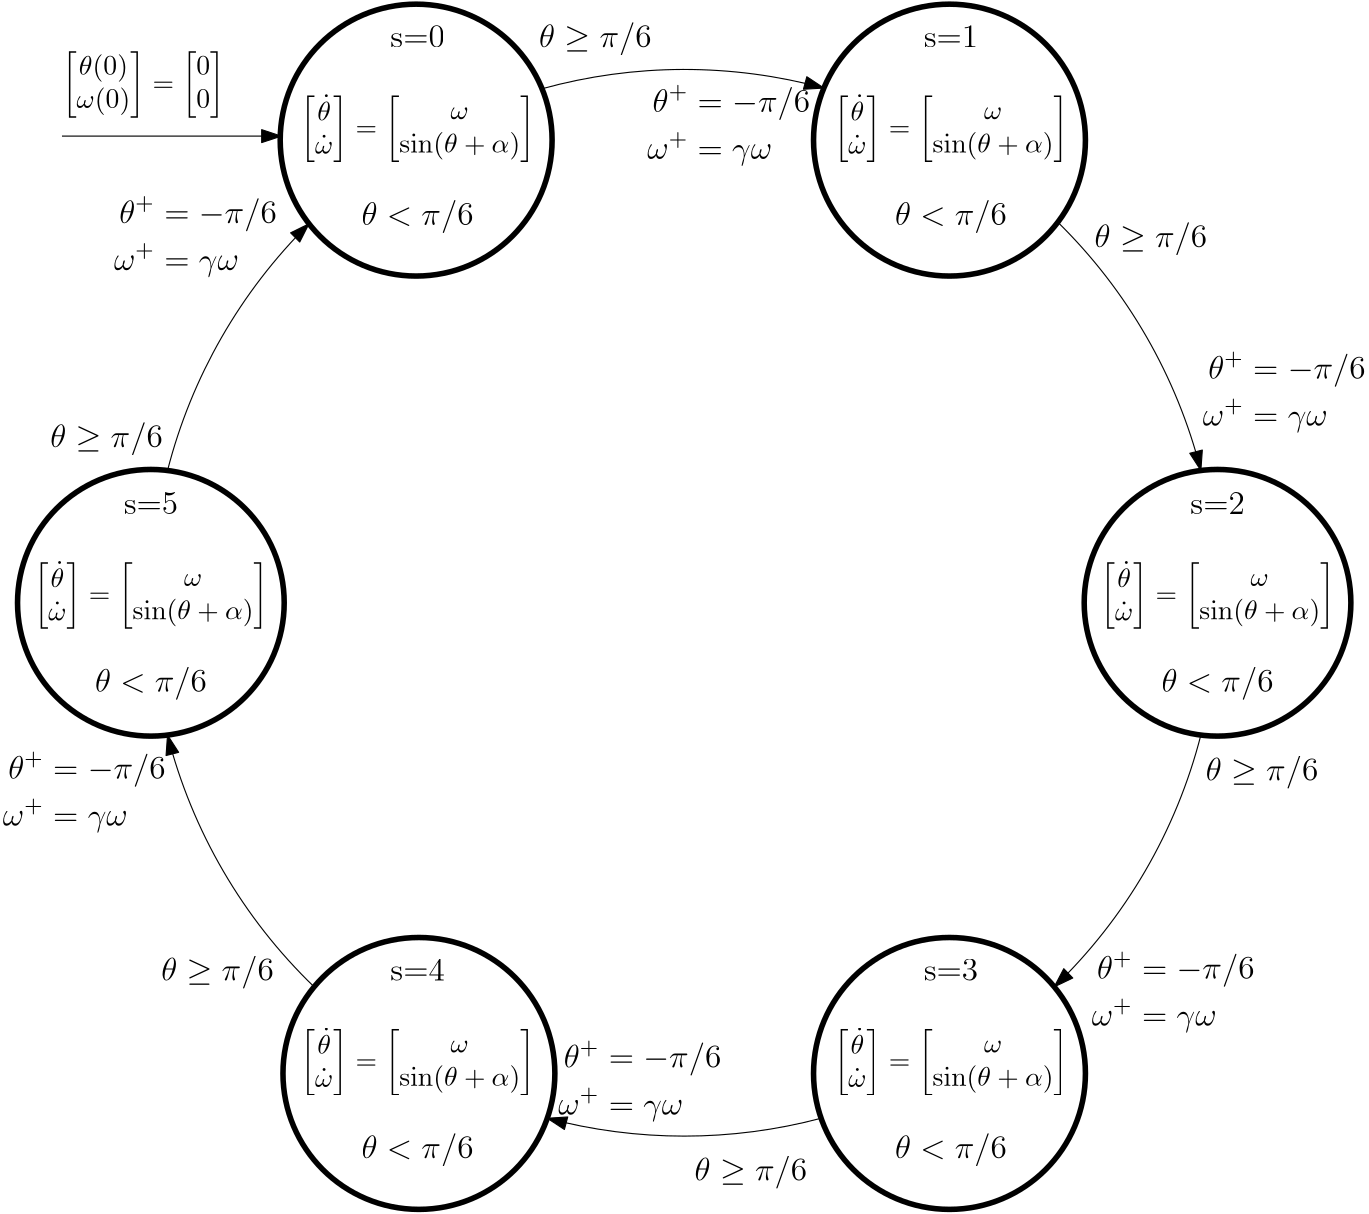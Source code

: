 <?xml version="1.0"?>
<!DOCTYPE ipe SYSTEM "ipe.dtd">
<ipe version="70218" creator="Ipe 7.2.29">
<info created="D:20231017161846" modified="D:20250127172059"/>
<preamble>\usepackage{amsmath}</preamble>
<ipestyle name="basic">
<symbol name="arrow/arc(spx)">
<path stroke="sym-stroke" fill="sym-stroke" pen="sym-pen">
0 0 m
-1 0.333 l
-1 -0.333 l
h
</path>
</symbol>
<symbol name="arrow/farc(spx)">
<path stroke="sym-stroke" fill="white" pen="sym-pen">
0 0 m
-1 0.333 l
-1 -0.333 l
h
</path>
</symbol>
<symbol name="arrow/ptarc(spx)">
<path stroke="sym-stroke" fill="sym-stroke" pen="sym-pen">
0 0 m
-1 0.333 l
-0.8 0 l
-1 -0.333 l
h
</path>
</symbol>
<symbol name="arrow/fptarc(spx)">
<path stroke="sym-stroke" fill="white" pen="sym-pen">
0 0 m
-1 0.333 l
-0.8 0 l
-1 -0.333 l
h
</path>
</symbol>
<symbol name="mark/circle(sx)" transformations="translations">
<path fill="sym-stroke">
0.6 0 0 0.6 0 0 e
0.4 0 0 0.4 0 0 e
</path>
</symbol>
<symbol name="mark/disk(sx)" transformations="translations">
<path fill="sym-stroke">
0.6 0 0 0.6 0 0 e
</path>
</symbol>
<symbol name="mark/fdisk(sfx)" transformations="translations">
<group>
<path fill="sym-fill">
0.5 0 0 0.5 0 0 e
</path>
<path fill="sym-stroke" fillrule="eofill">
0.6 0 0 0.6 0 0 e
0.4 0 0 0.4 0 0 e
</path>
</group>
</symbol>
<symbol name="mark/box(sx)" transformations="translations">
<path fill="sym-stroke" fillrule="eofill">
-0.6 -0.6 m
0.6 -0.6 l
0.6 0.6 l
-0.6 0.6 l
h
-0.4 -0.4 m
0.4 -0.4 l
0.4 0.4 l
-0.4 0.4 l
h
</path>
</symbol>
<symbol name="mark/square(sx)" transformations="translations">
<path fill="sym-stroke">
-0.6 -0.6 m
0.6 -0.6 l
0.6 0.6 l
-0.6 0.6 l
h
</path>
</symbol>
<symbol name="mark/fsquare(sfx)" transformations="translations">
<group>
<path fill="sym-fill">
-0.5 -0.5 m
0.5 -0.5 l
0.5 0.5 l
-0.5 0.5 l
h
</path>
<path fill="sym-stroke" fillrule="eofill">
-0.6 -0.6 m
0.6 -0.6 l
0.6 0.6 l
-0.6 0.6 l
h
-0.4 -0.4 m
0.4 -0.4 l
0.4 0.4 l
-0.4 0.4 l
h
</path>
</group>
</symbol>
<symbol name="mark/cross(sx)" transformations="translations">
<group>
<path fill="sym-stroke">
-0.43 -0.57 m
0.57 0.43 l
0.43 0.57 l
-0.57 -0.43 l
h
</path>
<path fill="sym-stroke">
-0.43 0.57 m
0.57 -0.43 l
0.43 -0.57 l
-0.57 0.43 l
h
</path>
</group>
</symbol>
<symbol name="arrow/fnormal(spx)">
<path stroke="sym-stroke" fill="white" pen="sym-pen">
0 0 m
-1 0.333 l
-1 -0.333 l
h
</path>
</symbol>
<symbol name="arrow/pointed(spx)">
<path stroke="sym-stroke" fill="sym-stroke" pen="sym-pen">
0 0 m
-1 0.333 l
-0.8 0 l
-1 -0.333 l
h
</path>
</symbol>
<symbol name="arrow/fpointed(spx)">
<path stroke="sym-stroke" fill="white" pen="sym-pen">
0 0 m
-1 0.333 l
-0.8 0 l
-1 -0.333 l
h
</path>
</symbol>
<symbol name="arrow/linear(spx)">
<path stroke="sym-stroke" pen="sym-pen">
-1 0.333 m
0 0 l
-1 -0.333 l
</path>
</symbol>
<symbol name="arrow/fdouble(spx)">
<path stroke="sym-stroke" fill="white" pen="sym-pen">
0 0 m
-1 0.333 l
-1 -0.333 l
h
-1 0 m
-2 0.333 l
-2 -0.333 l
h
</path>
</symbol>
<symbol name="arrow/double(spx)">
<path stroke="sym-stroke" fill="sym-stroke" pen="sym-pen">
0 0 m
-1 0.333 l
-1 -0.333 l
h
-1 0 m
-2 0.333 l
-2 -0.333 l
h
</path>
</symbol>
<symbol name="arrow/mid-normal(spx)">
<path stroke="sym-stroke" fill="sym-stroke" pen="sym-pen">
0.5 0 m
-0.5 0.333 l
-0.5 -0.333 l
h
</path>
</symbol>
<symbol name="arrow/mid-fnormal(spx)">
<path stroke="sym-stroke" fill="white" pen="sym-pen">
0.5 0 m
-0.5 0.333 l
-0.5 -0.333 l
h
</path>
</symbol>
<symbol name="arrow/mid-pointed(spx)">
<path stroke="sym-stroke" fill="sym-stroke" pen="sym-pen">
0.5 0 m
-0.5 0.333 l
-0.3 0 l
-0.5 -0.333 l
h
</path>
</symbol>
<symbol name="arrow/mid-fpointed(spx)">
<path stroke="sym-stroke" fill="white" pen="sym-pen">
0.5 0 m
-0.5 0.333 l
-0.3 0 l
-0.5 -0.333 l
h
</path>
</symbol>
<symbol name="arrow/mid-double(spx)">
<path stroke="sym-stroke" fill="sym-stroke" pen="sym-pen">
1 0 m
0 0.333 l
0 -0.333 l
h
0 0 m
-1 0.333 l
-1 -0.333 l
h
</path>
</symbol>
<symbol name="arrow/mid-fdouble(spx)">
<path stroke="sym-stroke" fill="white" pen="sym-pen">
1 0 m
0 0.333 l
0 -0.333 l
h
0 0 m
-1 0.333 l
-1 -0.333 l
h
</path>
</symbol>
<anglesize name="22.5 deg" value="22.5"/>
<anglesize name="30 deg" value="30"/>
<anglesize name="45 deg" value="45"/>
<anglesize name="60 deg" value="60"/>
<anglesize name="90 deg" value="90"/>
<arrowsize name="large" value="10"/>
<arrowsize name="small" value="5"/>
<arrowsize name="tiny" value="3"/>
<color name="blue" value="0 0 1"/>
<color name="brown" value="0.647 0.165 0.165"/>
<color name="darkblue" value="0 0 0.545"/>
<color name="darkcyan" value="0 0.545 0.545"/>
<color name="darkgray" value="0.663"/>
<color name="darkgreen" value="0 0.392 0"/>
<color name="darkmagenta" value="0.545 0 0.545"/>
<color name="darkorange" value="1 0.549 0"/>
<color name="darkred" value="0.545 0 0"/>
<color name="gold" value="1 0.843 0"/>
<color name="gray" value="0.745"/>
<color name="green" value="0 1 0"/>
<color name="lightblue" value="0.678 0.847 0.902"/>
<color name="lightcyan" value="0.878 1 1"/>
<color name="lightgray" value="0.827"/>
<color name="lightgreen" value="0.565 0.933 0.565"/>
<color name="lightyellow" value="1 1 0.878"/>
<color name="navy" value="0 0 0.502"/>
<color name="orange" value="1 0.647 0"/>
<color name="pink" value="1 0.753 0.796"/>
<color name="purple" value="0.627 0.125 0.941"/>
<color name="red" value="1 0 0"/>
<color name="seagreen" value="0.18 0.545 0.341"/>
<color name="turquoise" value="0.251 0.878 0.816"/>
<color name="violet" value="0.933 0.51 0.933"/>
<color name="yellow" value="1 1 0"/>
<dashstyle name="dash dot dotted" value="[4 2 1 2 1 2] 0"/>
<dashstyle name="dash dotted" value="[4 2 1 2] 0"/>
<dashstyle name="dashed" value="[4] 0"/>
<dashstyle name="dotted" value="[1 3] 0"/>
<gridsize name="10 pts (~3.5 mm)" value="10"/>
<gridsize name="14 pts (~5 mm)" value="14"/>
<gridsize name="16 pts (~6 mm)" value="16"/>
<gridsize name="20 pts (~7 mm)" value="20"/>
<gridsize name="28 pts (~10 mm)" value="28"/>
<gridsize name="32 pts (~12 mm)" value="32"/>
<gridsize name="4 pts" value="4"/>
<gridsize name="56 pts (~20 mm)" value="56"/>
<gridsize name="8 pts (~3 mm)" value="8"/>
<opacity name="10%" value="0.1"/>
<opacity name="30%" value="0.3"/>
<opacity name="50%" value="0.5"/>
<opacity name="75%" value="0.75"/>
<pen name="fat" value="1.2"/>
<pen name="heavier" value="0.8"/>
<pen name="ultrafat" value="2"/>
<symbolsize name="large" value="5"/>
<symbolsize name="small" value="2"/>
<symbolsize name="tiny" value="1.1"/>
<textsize name="Huge" value="\Huge"/>
<textsize name="LARGE" value="\LARGE"/>
<textsize name="Large" value="\Large"/>
<textsize name="footnote" value="\footnotesize"/>
<textsize name="huge" value="\huge"/>
<textsize name="large" value="\large"/>
<textsize name="script" value="\scriptsize"/>
<textsize name="small" value="\small"/>
<textsize name="tiny" value="\tiny"/>
<textstyle name="center" begin="\begin{center}" end="\end{center}"/>
<textstyle name="item" begin="\begin{itemize}\item{}" end="\end{itemize}"/>
<textstyle name="itemize" begin="\begin{itemize}" end="\end{itemize}"/>
<tiling name="falling" angle="-60" step="4" width="1"/>
<tiling name="rising" angle="30" step="4" width="1"/>
</ipestyle>
<page>
<layer name="alpha"/>
<view layers="alpha" active="alpha"/>
<path layer="alpha" stroke="black" pen="ultrafat">
48 0 0 48 448 512 e
</path>
<path stroke="black" pen="ultrafat">
48 0 0 48 64 512 e
</path>
<path stroke="black" pen="ultrafat">
48.94 0 0 48.94 351.502 678.563 e
</path>
<path matrix="1 0 0 1 -192 0" stroke="black" pen="ultrafat">
48.94 0 0 48.94 351.502 678.563 e
</path>
<path matrix="1 0 0 1 0 -336" stroke="black" pen="ultrafat">
48.94 0 0 48.94 351.502 678.563 e
</path>
<path matrix="1 0 0 1 -191.003 -335.999" stroke="black" pen="ultrafat">
48.94 0 0 48.94 351.502 678.563 e
</path>
<path stroke="black" arrow="normal/normal">
70 559.624 m
192 0 0 -192 256 512 120.924 648.449 a
</path>
<path stroke="black" arrow="normal/normal">
204.815 697.052 m
192 0 0 -192 256 512 306.29 697.297 a
</path>
<path stroke="black" arrow="normal/normal">
390.51 649.008 m
192 0 0 -192 256 512 442 559.624 a
</path>
<path stroke="black" arrow="normal/normal">
442 464.376 m
192 0 0 -192 256 512 389.224 373.742 a
</path>
<path stroke="black" arrow="normal/normal">
305.295 326.436 m
192 0 0 -192 256 512 206.705 326.436 a
</path>
<path stroke="black" arrow="normal/normal">
122.776 373.742 m
192 0 0 -192 256 512 70 464.376 a
</path>
<text matrix="1 0 0 1 0 8" transformations="translations" pos="160 704" stroke="black" type="label" width="19.575" height="7.704" depth="0" halign="center" valign="baseline" size="large">s=0</text>
<text matrix="1 0 0 1 0 8" transformations="translations" pos="352 704" stroke="black" type="label" width="19.575" height="7.704" depth="0" halign="center" valign="baseline" size="large">s=1</text>
<text transformations="translations" pos="448 544" stroke="black" type="label" width="19.575" height="7.704" depth="0" halign="center" valign="baseline" size="large">s=2</text>
<text matrix="1 0 0 1 0 8" transformations="translations" pos="352 368" stroke="black" type="label" width="19.575" height="7.704" depth="0" halign="center" valign="baseline" size="large">s=3</text>
<text matrix="1 0 0 1 0 8" transformations="translations" pos="160 368" stroke="black" type="label" width="19.575" height="7.704" depth="0" halign="center" valign="baseline" size="large">s=4</text>
<text transformations="translations" pos="64 544" stroke="black" type="label" width="19.575" height="7.704" depth="0" halign="center" valign="baseline" size="large">s=5</text>
<text matrix="1 0 0 1 0 8" transformations="translations" pos="160 672" stroke="black" type="label" width="84.395" height="14.894" depth="9.93" halign="center" valign="baseline" style="math">\begin{bmatrix} 
\dot \theta \\ 
\dot \omega 
\end{bmatrix} 
= 
\begin{bmatrix} 
\omega \\ 
\sin (\theta + \alpha) 
\end{bmatrix} </text>
<text transformations="translations" pos="160 648" stroke="black" type="label" width="40.302" height="8.965" depth="2.99" halign="center" valign="baseline" size="large" style="math">\theta &lt; \pi/6</text>
<text matrix="1 0 0 1 192 8" transformations="translations" pos="160 672" stroke="black" type="label" width="84.395" height="14.894" depth="9.93" halign="center" valign="baseline" style="math">\begin{bmatrix} 
\dot \theta \\ 
\dot \omega 
\end{bmatrix} 
= 
\begin{bmatrix} 
\omega \\ 
\sin (\theta + \alpha) 
\end{bmatrix} </text>
<text matrix="1 0 0 1 288 -160" transformations="translations" pos="160 672" stroke="black" type="label" width="84.395" height="14.894" depth="9.93" halign="center" valign="baseline" style="math">\begin{bmatrix} 
\dot \theta \\ 
\dot \omega 
\end{bmatrix} 
= 
\begin{bmatrix} 
\omega \\ 
\sin (\theta + \alpha) 
\end{bmatrix} </text>
<text matrix="1 0 0 1 -96 -160" transformations="translations" pos="160 672" stroke="black" type="label" width="84.395" height="14.894" depth="9.93" halign="center" valign="baseline" style="math">\begin{bmatrix} 
\dot \theta \\ 
\dot \omega 
\end{bmatrix} 
= 
\begin{bmatrix} 
\omega \\ 
\sin (\theta + \alpha) 
\end{bmatrix} </text>
<text matrix="1 0 0 1 0 -328" transformations="translations" pos="160 672" stroke="black" type="label" width="84.395" height="14.894" depth="9.93" halign="center" valign="baseline" style="math">\begin{bmatrix} 
\dot \theta \\ 
\dot \omega 
\end{bmatrix} 
= 
\begin{bmatrix} 
\omega \\ 
\sin (\theta + \alpha) 
\end{bmatrix} </text>
<text matrix="1 0 0 1 192 -328" transformations="translations" pos="160 672" stroke="black" type="label" width="84.395" height="14.894" depth="9.93" halign="center" valign="baseline" style="math">\begin{bmatrix} 
\dot \theta \\ 
\dot \omega 
\end{bmatrix} 
= 
\begin{bmatrix} 
\omega \\ 
\sin (\theta + \alpha) 
\end{bmatrix} </text>
<text matrix="1 0 0 1 192 0" transformations="translations" pos="160 648" stroke="black" type="label" width="40.302" height="8.965" depth="2.99" halign="center" valign="baseline" size="large" style="math">\theta &lt; \pi/6</text>
<text matrix="1 0 0 1 -96 -168" transformations="translations" pos="160 648" stroke="black" type="label" width="40.302" height="8.965" depth="2.99" halign="center" valign="baseline" size="large" style="math">\theta &lt; \pi/6</text>
<text matrix="1 0 0 1 288 -168" transformations="translations" pos="160 648" stroke="black" type="label" width="40.302" height="8.965" depth="2.99" halign="center" valign="baseline" size="large" style="math">\theta &lt; \pi/6</text>
<text matrix="1 0 0 1 0 -336" transformations="translations" pos="160 648" stroke="black" type="label" width="40.302" height="8.965" depth="2.99" halign="center" valign="baseline" size="large" style="math">\theta &lt; \pi/6</text>
<text matrix="1 0 0 1 192 -336" transformations="translations" pos="160 648" stroke="black" type="label" width="40.302" height="8.965" depth="2.99" halign="center" valign="baseline" size="large" style="math">\theta &lt; \pi/6</text>
<text matrix="1 0 0 1 8 0" transformations="translations" pos="216 712" stroke="black" type="label" width="40.496" height="8.965" depth="2.99" halign="center" valign="baseline" size="large" style="math">\theta \geq \pi/6</text>
<text matrix="1 0 0 1 8 0" transformations="translations" pos="416 640" stroke="black" type="label" width="40.496" height="8.965" depth="2.99" halign="center" valign="baseline" size="large" style="math">\theta \geq \pi/6</text>
<text transformations="translations" pos="464 448" stroke="black" type="label" width="40.496" height="8.965" depth="2.99" halign="center" valign="baseline" size="large" style="math">\theta \geq \pi/6</text>
<text matrix="1 0 0 1 0 -8" transformations="translations" pos="280 312" stroke="black" type="label" width="40.496" height="8.965" depth="2.99" halign="center" valign="baseline" size="large" style="math">\theta \geq \pi/6</text>
<text transformations="translations" pos="88 376" stroke="black" type="label" width="40.496" height="8.965" depth="2.99" halign="center" valign="baseline" size="large" style="math">\theta \geq \pi/6</text>
<text matrix="1 0 0 1 0 -8" transformations="translations" pos="48 576" stroke="black" type="label" width="40.496" height="8.965" depth="2.99" halign="center" valign="baseline" size="large" style="math">\theta \geq \pi/6</text>
<text matrix="1 0 0 1 -16 -32" transformations="translations" pos="288 712" stroke="black" type="label" width="58.623" height="18.424" depth="12.46" halign="center" valign="baseline" size="large" style="math">\begin{aligned}
\theta^+ &amp;= -\pi/6\\
\omega^+ &amp;= \gamma \omega
\end{aligned}
</text>
<text matrix="1 0 0 1 16 0" transformations="translations" pos="456 584" stroke="black" type="label" width="58.623" height="18.424" depth="12.46" halign="center" valign="baseline" size="large" style="math">\begin{aligned}
\theta^+ &amp;= -\pi/6\\
\omega^+ &amp;= \gamma \omega
\end{aligned}
</text>
<text matrix="1 0 0 1 8 -8" transformations="translations" pos="424 376" stroke="black" type="label" width="58.623" height="18.424" depth="12.46" halign="center" valign="baseline" size="large" style="math">\begin{aligned}
\theta^+ &amp;= -\pi/6\\
\omega^+ &amp;= \gamma \omega
\end{aligned}</text>
<text transformations="translations" pos="240 336" stroke="black" type="label" width="58.623" height="18.424" depth="12.46" halign="center" valign="baseline" size="large" style="math">\begin{aligned}
\theta^+ &amp;= -\pi/6\\
\omega^+ &amp;= \gamma \omega
\end{aligned}
</text>
<text matrix="1 0 0 1 8 -8" transformations="translations" pos="32 448" stroke="black" type="label" width="58.623" height="18.424" depth="12.46" halign="center" valign="baseline" size="large" style="math">\begin{aligned}
\theta^+ &amp;= -\pi/6\\
\omega^+ &amp;= \gamma \omega
\end{aligned}</text>
<text transformations="translations" pos="80 640" stroke="black" type="label" width="58.623" height="18.424" depth="12.46" halign="center" valign="baseline" size="large" style="math">\begin{aligned}
\theta^+ &amp;= -\pi/6\\
\omega^+ &amp;= \gamma \omega
\end{aligned}
</text>
<text matrix="1 0 0 1 -64 -56" transformations="translations" pos="96 752" stroke="black" type="label" width="58.586" height="14.441" depth="9.47" valign="baseline" style="math">\begin{bmatrix} 
\theta(0) \\ 
\omega(0) 
\end{bmatrix} 
= 
\begin{bmatrix} 
0 \\ 
0 
\end{bmatrix}</text>
<path stroke="black" arrow="normal/normal">
32 680 m
110.893 680 l
</path>
</page>
</ipe>
